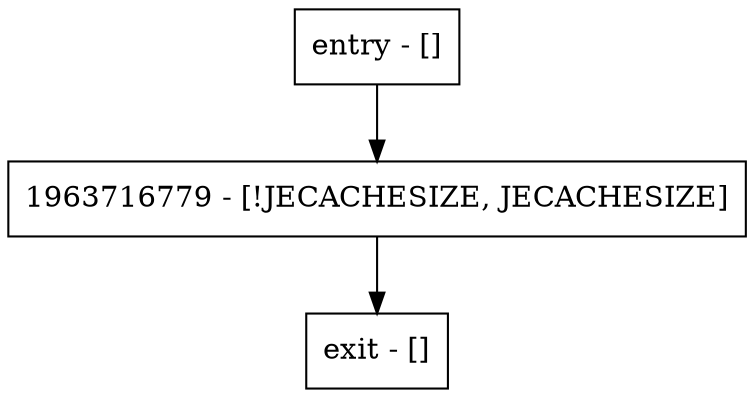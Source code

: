 digraph setOnlyAbortable {
node [shape=record];
entry [label="entry - []"];
exit [label="exit - []"];
1963716779 [label="1963716779 - [!JECACHESIZE, JECACHESIZE]"];
entry;
exit;
entry -> 1963716779;
1963716779 -> exit;
}
